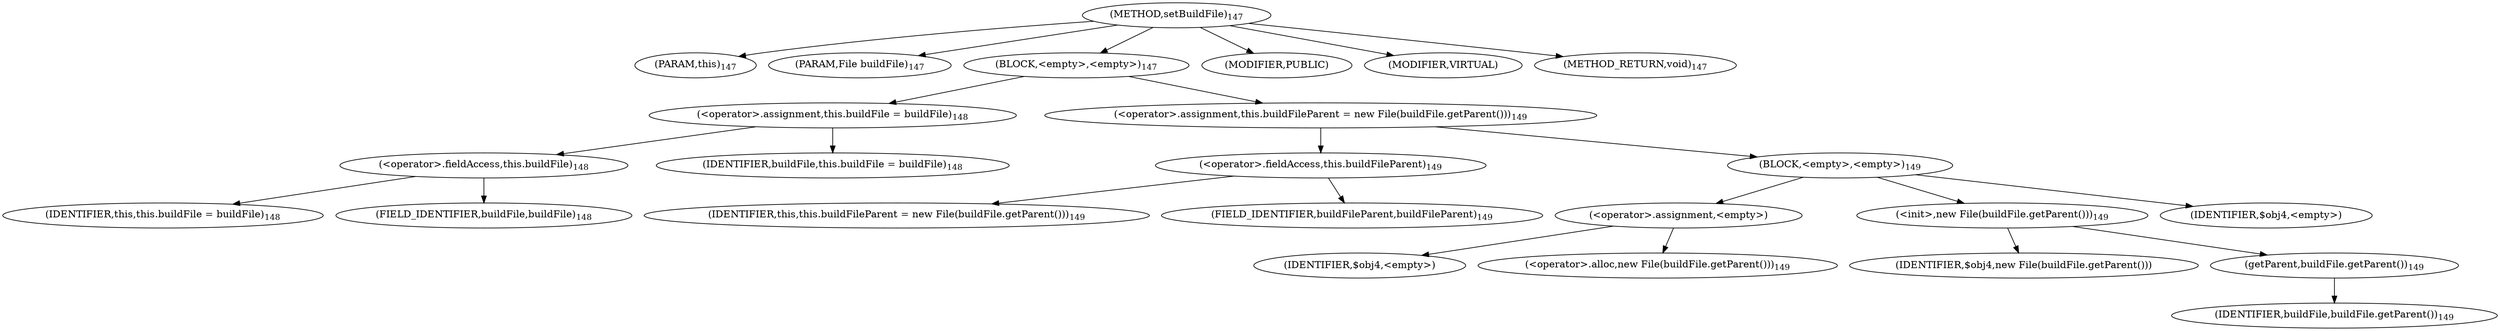 digraph "setBuildFile" {  
"153" [label = <(METHOD,setBuildFile)<SUB>147</SUB>> ]
"6" [label = <(PARAM,this)<SUB>147</SUB>> ]
"154" [label = <(PARAM,File buildFile)<SUB>147</SUB>> ]
"155" [label = <(BLOCK,&lt;empty&gt;,&lt;empty&gt;)<SUB>147</SUB>> ]
"156" [label = <(&lt;operator&gt;.assignment,this.buildFile = buildFile)<SUB>148</SUB>> ]
"157" [label = <(&lt;operator&gt;.fieldAccess,this.buildFile)<SUB>148</SUB>> ]
"5" [label = <(IDENTIFIER,this,this.buildFile = buildFile)<SUB>148</SUB>> ]
"158" [label = <(FIELD_IDENTIFIER,buildFile,buildFile)<SUB>148</SUB>> ]
"159" [label = <(IDENTIFIER,buildFile,this.buildFile = buildFile)<SUB>148</SUB>> ]
"160" [label = <(&lt;operator&gt;.assignment,this.buildFileParent = new File(buildFile.getParent()))<SUB>149</SUB>> ]
"161" [label = <(&lt;operator&gt;.fieldAccess,this.buildFileParent)<SUB>149</SUB>> ]
"7" [label = <(IDENTIFIER,this,this.buildFileParent = new File(buildFile.getParent()))<SUB>149</SUB>> ]
"162" [label = <(FIELD_IDENTIFIER,buildFileParent,buildFileParent)<SUB>149</SUB>> ]
"163" [label = <(BLOCK,&lt;empty&gt;,&lt;empty&gt;)<SUB>149</SUB>> ]
"164" [label = <(&lt;operator&gt;.assignment,&lt;empty&gt;)> ]
"165" [label = <(IDENTIFIER,$obj4,&lt;empty&gt;)> ]
"166" [label = <(&lt;operator&gt;.alloc,new File(buildFile.getParent()))<SUB>149</SUB>> ]
"167" [label = <(&lt;init&gt;,new File(buildFile.getParent()))<SUB>149</SUB>> ]
"168" [label = <(IDENTIFIER,$obj4,new File(buildFile.getParent()))> ]
"169" [label = <(getParent,buildFile.getParent())<SUB>149</SUB>> ]
"170" [label = <(IDENTIFIER,buildFile,buildFile.getParent())<SUB>149</SUB>> ]
"171" [label = <(IDENTIFIER,$obj4,&lt;empty&gt;)> ]
"172" [label = <(MODIFIER,PUBLIC)> ]
"173" [label = <(MODIFIER,VIRTUAL)> ]
"174" [label = <(METHOD_RETURN,void)<SUB>147</SUB>> ]
  "153" -> "6" 
  "153" -> "154" 
  "153" -> "155" 
  "153" -> "172" 
  "153" -> "173" 
  "153" -> "174" 
  "155" -> "156" 
  "155" -> "160" 
  "156" -> "157" 
  "156" -> "159" 
  "157" -> "5" 
  "157" -> "158" 
  "160" -> "161" 
  "160" -> "163" 
  "161" -> "7" 
  "161" -> "162" 
  "163" -> "164" 
  "163" -> "167" 
  "163" -> "171" 
  "164" -> "165" 
  "164" -> "166" 
  "167" -> "168" 
  "167" -> "169" 
  "169" -> "170" 
}
